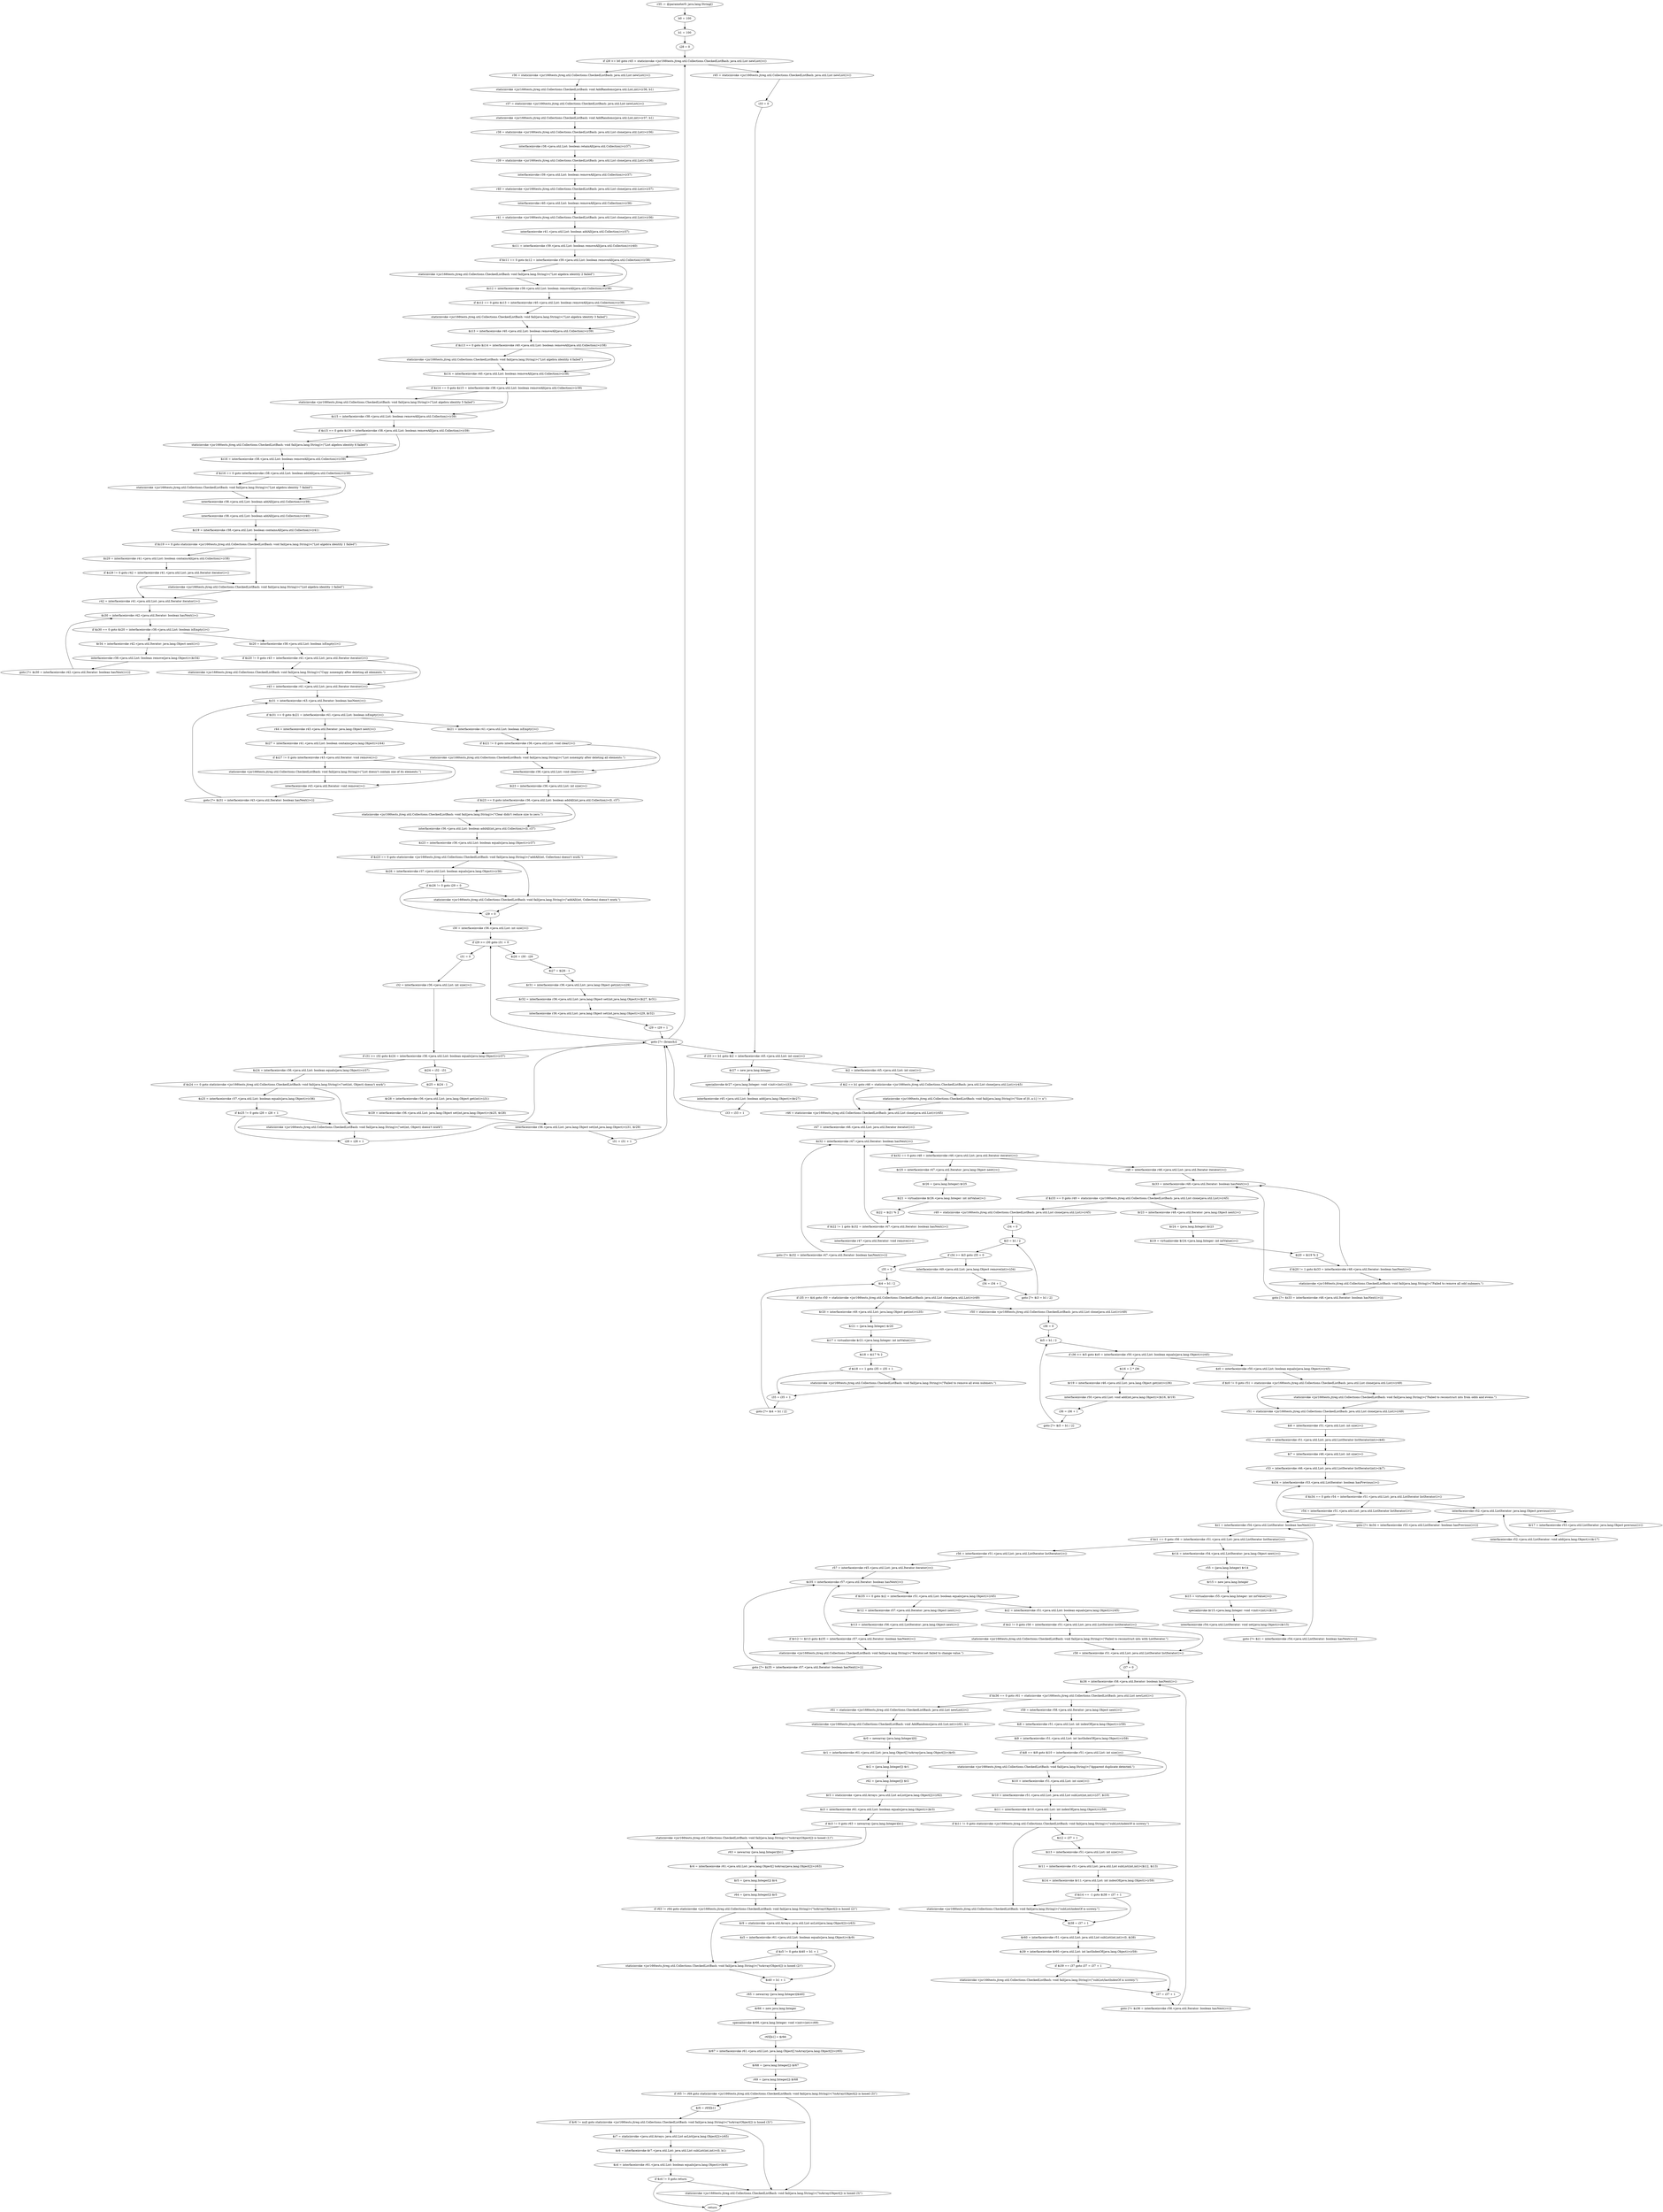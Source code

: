 digraph "unitGraph" {
    "r35 := @parameter0: java.lang.String[]"
    "b0 = 100"
    "b1 = 100"
    "i28 = 0"
    "if i28 >= b0 goto r45 = staticinvoke <jsr166tests.jtreg.util.Collections.CheckedListBash: java.util.List newList()>()"
    "r36 = staticinvoke <jsr166tests.jtreg.util.Collections.CheckedListBash: java.util.List newList()>()"
    "staticinvoke <jsr166tests.jtreg.util.Collections.CheckedListBash: void AddRandoms(java.util.List,int)>(r36, b1)"
    "r37 = staticinvoke <jsr166tests.jtreg.util.Collections.CheckedListBash: java.util.List newList()>()"
    "staticinvoke <jsr166tests.jtreg.util.Collections.CheckedListBash: void AddRandoms(java.util.List,int)>(r37, b1)"
    "r38 = staticinvoke <jsr166tests.jtreg.util.Collections.CheckedListBash: java.util.List clone(java.util.List)>(r36)"
    "interfaceinvoke r38.<java.util.List: boolean retainAll(java.util.Collection)>(r37)"
    "r39 = staticinvoke <jsr166tests.jtreg.util.Collections.CheckedListBash: java.util.List clone(java.util.List)>(r36)"
    "interfaceinvoke r39.<java.util.List: boolean removeAll(java.util.Collection)>(r37)"
    "r40 = staticinvoke <jsr166tests.jtreg.util.Collections.CheckedListBash: java.util.List clone(java.util.List)>(r37)"
    "interfaceinvoke r40.<java.util.List: boolean removeAll(java.util.Collection)>(r36)"
    "r41 = staticinvoke <jsr166tests.jtreg.util.Collections.CheckedListBash: java.util.List clone(java.util.List)>(r36)"
    "interfaceinvoke r41.<java.util.List: boolean addAll(java.util.Collection)>(r37)"
    "$z11 = interfaceinvoke r39.<java.util.List: boolean removeAll(java.util.Collection)>(r40)"
    "if $z11 == 0 goto $z12 = interfaceinvoke r39.<java.util.List: boolean removeAll(java.util.Collection)>(r38)"
    "staticinvoke <jsr166tests.jtreg.util.Collections.CheckedListBash: void fail(java.lang.String)>(\"List algebra identity 2 failed\")"
    "$z12 = interfaceinvoke r39.<java.util.List: boolean removeAll(java.util.Collection)>(r38)"
    "if $z12 == 0 goto $z13 = interfaceinvoke r40.<java.util.List: boolean removeAll(java.util.Collection)>(r39)"
    "staticinvoke <jsr166tests.jtreg.util.Collections.CheckedListBash: void fail(java.lang.String)>(\"List algebra identity 3 failed\")"
    "$z13 = interfaceinvoke r40.<java.util.List: boolean removeAll(java.util.Collection)>(r39)"
    "if $z13 == 0 goto $z14 = interfaceinvoke r40.<java.util.List: boolean removeAll(java.util.Collection)>(r38)"
    "staticinvoke <jsr166tests.jtreg.util.Collections.CheckedListBash: void fail(java.lang.String)>(\"List algebra identity 4 failed\")"
    "$z14 = interfaceinvoke r40.<java.util.List: boolean removeAll(java.util.Collection)>(r38)"
    "if $z14 == 0 goto $z15 = interfaceinvoke r38.<java.util.List: boolean removeAll(java.util.Collection)>(r39)"
    "staticinvoke <jsr166tests.jtreg.util.Collections.CheckedListBash: void fail(java.lang.String)>(\"List algebra identity 5 failed\")"
    "$z15 = interfaceinvoke r38.<java.util.List: boolean removeAll(java.util.Collection)>(r39)"
    "if $z15 == 0 goto $z16 = interfaceinvoke r38.<java.util.List: boolean removeAll(java.util.Collection)>(r39)"
    "staticinvoke <jsr166tests.jtreg.util.Collections.CheckedListBash: void fail(java.lang.String)>(\"List algebra identity 6 failed\")"
    "$z16 = interfaceinvoke r38.<java.util.List: boolean removeAll(java.util.Collection)>(r39)"
    "if $z16 == 0 goto interfaceinvoke r38.<java.util.List: boolean addAll(java.util.Collection)>(r39)"
    "staticinvoke <jsr166tests.jtreg.util.Collections.CheckedListBash: void fail(java.lang.String)>(\"List algebra identity 7 failed\")"
    "interfaceinvoke r38.<java.util.List: boolean addAll(java.util.Collection)>(r39)"
    "interfaceinvoke r38.<java.util.List: boolean addAll(java.util.Collection)>(r40)"
    "$z19 = interfaceinvoke r38.<java.util.List: boolean containsAll(java.util.Collection)>(r41)"
    "if $z19 == 0 goto staticinvoke <jsr166tests.jtreg.util.Collections.CheckedListBash: void fail(java.lang.String)>(\"List algebra identity 1 failed\")"
    "$z29 = interfaceinvoke r41.<java.util.List: boolean containsAll(java.util.Collection)>(r38)"
    "if $z29 != 0 goto r42 = interfaceinvoke r41.<java.util.List: java.util.Iterator iterator()>()"
    "staticinvoke <jsr166tests.jtreg.util.Collections.CheckedListBash: void fail(java.lang.String)>(\"List algebra identity 1 failed\")"
    "r42 = interfaceinvoke r41.<java.util.List: java.util.Iterator iterator()>()"
    "$z30 = interfaceinvoke r42.<java.util.Iterator: boolean hasNext()>()"
    "if $z30 == 0 goto $z20 = interfaceinvoke r38.<java.util.List: boolean isEmpty()>()"
    "$r34 = interfaceinvoke r42.<java.util.Iterator: java.lang.Object next()>()"
    "interfaceinvoke r38.<java.util.List: boolean remove(java.lang.Object)>($r34)"
    "goto [?= $z30 = interfaceinvoke r42.<java.util.Iterator: boolean hasNext()>()]"
    "$z20 = interfaceinvoke r38.<java.util.List: boolean isEmpty()>()"
    "if $z20 != 0 goto r43 = interfaceinvoke r41.<java.util.List: java.util.Iterator iterator()>()"
    "staticinvoke <jsr166tests.jtreg.util.Collections.CheckedListBash: void fail(java.lang.String)>(\"Copy nonempty after deleting all elements.\")"
    "r43 = interfaceinvoke r41.<java.util.List: java.util.Iterator iterator()>()"
    "$z31 = interfaceinvoke r43.<java.util.Iterator: boolean hasNext()>()"
    "if $z31 == 0 goto $z21 = interfaceinvoke r41.<java.util.List: boolean isEmpty()>()"
    "r44 = interfaceinvoke r43.<java.util.Iterator: java.lang.Object next()>()"
    "$z27 = interfaceinvoke r41.<java.util.List: boolean contains(java.lang.Object)>(r44)"
    "if $z27 != 0 goto interfaceinvoke r43.<java.util.Iterator: void remove()>()"
    "staticinvoke <jsr166tests.jtreg.util.Collections.CheckedListBash: void fail(java.lang.String)>(\"List doesn\'t contain one of its elements.\")"
    "interfaceinvoke r43.<java.util.Iterator: void remove()>()"
    "goto [?= $z31 = interfaceinvoke r43.<java.util.Iterator: boolean hasNext()>()]"
    "$z21 = interfaceinvoke r41.<java.util.List: boolean isEmpty()>()"
    "if $z21 != 0 goto interfaceinvoke r36.<java.util.List: void clear()>()"
    "staticinvoke <jsr166tests.jtreg.util.Collections.CheckedListBash: void fail(java.lang.String)>(\"List nonempty after deleting all elements.\")"
    "interfaceinvoke r36.<java.util.List: void clear()>()"
    "$i23 = interfaceinvoke r36.<java.util.List: int size()>()"
    "if $i23 == 0 goto interfaceinvoke r36.<java.util.List: boolean addAll(int,java.util.Collection)>(0, r37)"
    "staticinvoke <jsr166tests.jtreg.util.Collections.CheckedListBash: void fail(java.lang.String)>(\"Clear didn\'t reduce size to zero.\")"
    "interfaceinvoke r36.<java.util.List: boolean addAll(int,java.util.Collection)>(0, r37)"
    "$z23 = interfaceinvoke r36.<java.util.List: boolean equals(java.lang.Object)>(r37)"
    "if $z23 == 0 goto staticinvoke <jsr166tests.jtreg.util.Collections.CheckedListBash: void fail(java.lang.String)>(\"addAll(int, Collection) doesn\'t work.\")"
    "$z26 = interfaceinvoke r37.<java.util.List: boolean equals(java.lang.Object)>(r36)"
    "if $z26 != 0 goto i29 = 0"
    "staticinvoke <jsr166tests.jtreg.util.Collections.CheckedListBash: void fail(java.lang.String)>(\"addAll(int, Collection) doesn\'t work.\")"
    "i29 = 0"
    "i30 = interfaceinvoke r36.<java.util.List: int size()>()"
    "if i29 >= i30 goto i31 = 0"
    "$i26 = i30 - i29"
    "$i27 = $i26 - 1"
    "$r31 = interfaceinvoke r36.<java.util.List: java.lang.Object get(int)>(i29)"
    "$r32 = interfaceinvoke r36.<java.util.List: java.lang.Object set(int,java.lang.Object)>($i27, $r31)"
    "interfaceinvoke r36.<java.util.List: java.lang.Object set(int,java.lang.Object)>(i29, $r32)"
    "i29 = i29 + 1"
    "goto [?= (branch)]"
    "i31 = 0"
    "i32 = interfaceinvoke r36.<java.util.List: int size()>()"
    "if i31 >= i32 goto $z24 = interfaceinvoke r36.<java.util.List: boolean equals(java.lang.Object)>(r37)"
    "$i24 = i32 - i31"
    "$i25 = $i24 - 1"
    "$r28 = interfaceinvoke r36.<java.util.List: java.lang.Object get(int)>(i31)"
    "$r29 = interfaceinvoke r36.<java.util.List: java.lang.Object set(int,java.lang.Object)>($i25, $r28)"
    "interfaceinvoke r36.<java.util.List: java.lang.Object set(int,java.lang.Object)>(i31, $r29)"
    "i31 = i31 + 1"
    "$z24 = interfaceinvoke r36.<java.util.List: boolean equals(java.lang.Object)>(r37)"
    "if $z24 == 0 goto staticinvoke <jsr166tests.jtreg.util.Collections.CheckedListBash: void fail(java.lang.String)>(\"set(int, Object) doesn\'t work\")"
    "$z25 = interfaceinvoke r37.<java.util.List: boolean equals(java.lang.Object)>(r36)"
    "if $z25 != 0 goto i28 = i28 + 1"
    "staticinvoke <jsr166tests.jtreg.util.Collections.CheckedListBash: void fail(java.lang.String)>(\"set(int, Object) doesn\'t work\")"
    "i28 = i28 + 1"
    "r45 = staticinvoke <jsr166tests.jtreg.util.Collections.CheckedListBash: java.util.List newList()>()"
    "i33 = 0"
    "if i33 >= b1 goto $i2 = interfaceinvoke r45.<java.util.List: int size()>()"
    "$r27 = new java.lang.Integer"
    "specialinvoke $r27.<java.lang.Integer: void <init>(int)>(i33)"
    "interfaceinvoke r45.<java.util.List: boolean add(java.lang.Object)>($r27)"
    "i33 = i33 + 1"
    "$i2 = interfaceinvoke r45.<java.util.List: int size()>()"
    "if $i2 == b1 goto r46 = staticinvoke <jsr166tests.jtreg.util.Collections.CheckedListBash: java.util.List clone(java.util.List)>(r45)"
    "staticinvoke <jsr166tests.jtreg.util.Collections.CheckedListBash: void fail(java.lang.String)>(\"Size of [0..n-1] != n\")"
    "r46 = staticinvoke <jsr166tests.jtreg.util.Collections.CheckedListBash: java.util.List clone(java.util.List)>(r45)"
    "r47 = interfaceinvoke r46.<java.util.List: java.util.Iterator iterator()>()"
    "$z32 = interfaceinvoke r47.<java.util.Iterator: boolean hasNext()>()"
    "if $z32 == 0 goto r48 = interfaceinvoke r46.<java.util.List: java.util.Iterator iterator()>()"
    "$r25 = interfaceinvoke r47.<java.util.Iterator: java.lang.Object next()>()"
    "$r26 = (java.lang.Integer) $r25"
    "$i21 = virtualinvoke $r26.<java.lang.Integer: int intValue()>()"
    "$i22 = $i21 % 2"
    "if $i22 != 1 goto $z32 = interfaceinvoke r47.<java.util.Iterator: boolean hasNext()>()"
    "interfaceinvoke r47.<java.util.Iterator: void remove()>()"
    "goto [?= $z32 = interfaceinvoke r47.<java.util.Iterator: boolean hasNext()>()]"
    "r48 = interfaceinvoke r46.<java.util.List: java.util.Iterator iterator()>()"
    "$z33 = interfaceinvoke r48.<java.util.Iterator: boolean hasNext()>()"
    "if $z33 == 0 goto r49 = staticinvoke <jsr166tests.jtreg.util.Collections.CheckedListBash: java.util.List clone(java.util.List)>(r45)"
    "$r23 = interfaceinvoke r48.<java.util.Iterator: java.lang.Object next()>()"
    "$r24 = (java.lang.Integer) $r23"
    "$i19 = virtualinvoke $r24.<java.lang.Integer: int intValue()>()"
    "$i20 = $i19 % 2"
    "if $i20 != 1 goto $z33 = interfaceinvoke r48.<java.util.Iterator: boolean hasNext()>()"
    "staticinvoke <jsr166tests.jtreg.util.Collections.CheckedListBash: void fail(java.lang.String)>(\"Failed to remove all odd nubmers.\")"
    "goto [?= $z33 = interfaceinvoke r48.<java.util.Iterator: boolean hasNext()>()]"
    "r49 = staticinvoke <jsr166tests.jtreg.util.Collections.CheckedListBash: java.util.List clone(java.util.List)>(r45)"
    "i34 = 0"
    "$i3 = b1 / 2"
    "if i34 >= $i3 goto i35 = 0"
    "interfaceinvoke r49.<java.util.List: java.lang.Object remove(int)>(i34)"
    "i34 = i34 + 1"
    "goto [?= $i3 = b1 / 2]"
    "i35 = 0"
    "$i4 = b1 / 2"
    "if i35 >= $i4 goto r50 = staticinvoke <jsr166tests.jtreg.util.Collections.CheckedListBash: java.util.List clone(java.util.List)>(r49)"
    "$r20 = interfaceinvoke r49.<java.util.List: java.lang.Object get(int)>(i35)"
    "$r21 = (java.lang.Integer) $r20"
    "$i17 = virtualinvoke $r21.<java.lang.Integer: int intValue()>()"
    "$i18 = $i17 % 2"
    "if $i18 == 1 goto i35 = i35 + 1"
    "staticinvoke <jsr166tests.jtreg.util.Collections.CheckedListBash: void fail(java.lang.String)>(\"Failed to remove all even nubmers.\")"
    "i35 = i35 + 1"
    "goto [?= $i4 = b1 / 2]"
    "r50 = staticinvoke <jsr166tests.jtreg.util.Collections.CheckedListBash: java.util.List clone(java.util.List)>(r49)"
    "i36 = 0"
    "$i5 = b1 / 2"
    "if i36 >= $i5 goto $z0 = interfaceinvoke r50.<java.util.List: boolean equals(java.lang.Object)>(r45)"
    "$i16 = 2 * i36"
    "$r19 = interfaceinvoke r46.<java.util.List: java.lang.Object get(int)>(i36)"
    "interfaceinvoke r50.<java.util.List: void add(int,java.lang.Object)>($i16, $r19)"
    "i36 = i36 + 1"
    "goto [?= $i5 = b1 / 2]"
    "$z0 = interfaceinvoke r50.<java.util.List: boolean equals(java.lang.Object)>(r45)"
    "if $z0 != 0 goto r51 = staticinvoke <jsr166tests.jtreg.util.Collections.CheckedListBash: java.util.List clone(java.util.List)>(r49)"
    "staticinvoke <jsr166tests.jtreg.util.Collections.CheckedListBash: void fail(java.lang.String)>(\"Failed to reconstruct ints from odds and evens.\")"
    "r51 = staticinvoke <jsr166tests.jtreg.util.Collections.CheckedListBash: java.util.List clone(java.util.List)>(r49)"
    "$i6 = interfaceinvoke r51.<java.util.List: int size()>()"
    "r52 = interfaceinvoke r51.<java.util.List: java.util.ListIterator listIterator(int)>($i6)"
    "$i7 = interfaceinvoke r46.<java.util.List: int size()>()"
    "r53 = interfaceinvoke r46.<java.util.List: java.util.ListIterator listIterator(int)>($i7)"
    "$z34 = interfaceinvoke r53.<java.util.ListIterator: boolean hasPrevious()>()"
    "if $z34 == 0 goto r54 = interfaceinvoke r51.<java.util.List: java.util.ListIterator listIterator()>()"
    "interfaceinvoke r52.<java.util.ListIterator: java.lang.Object previous()>()"
    "$r17 = interfaceinvoke r53.<java.util.ListIterator: java.lang.Object previous()>()"
    "interfaceinvoke r52.<java.util.ListIterator: void add(java.lang.Object)>($r17)"
    "goto [?= $z34 = interfaceinvoke r53.<java.util.ListIterator: boolean hasPrevious()>()]"
    "r54 = interfaceinvoke r51.<java.util.List: java.util.ListIterator listIterator()>()"
    "$z1 = interfaceinvoke r54.<java.util.ListIterator: boolean hasNext()>()"
    "if $z1 == 0 goto r56 = interfaceinvoke r51.<java.util.List: java.util.ListIterator listIterator()>()"
    "$r14 = interfaceinvoke r54.<java.util.ListIterator: java.lang.Object next()>()"
    "r55 = (java.lang.Integer) $r14"
    "$r15 = new java.lang.Integer"
    "$i15 = virtualinvoke r55.<java.lang.Integer: int intValue()>()"
    "specialinvoke $r15.<java.lang.Integer: void <init>(int)>($i15)"
    "interfaceinvoke r54.<java.util.ListIterator: void set(java.lang.Object)>($r15)"
    "goto [?= $z1 = interfaceinvoke r54.<java.util.ListIterator: boolean hasNext()>()]"
    "r56 = interfaceinvoke r51.<java.util.List: java.util.ListIterator listIterator()>()"
    "r57 = interfaceinvoke r45.<java.util.List: java.util.Iterator iterator()>()"
    "$z35 = interfaceinvoke r57.<java.util.Iterator: boolean hasNext()>()"
    "if $z35 == 0 goto $z2 = interfaceinvoke r51.<java.util.List: boolean equals(java.lang.Object)>(r45)"
    "$r12 = interfaceinvoke r57.<java.util.Iterator: java.lang.Object next()>()"
    "$r13 = interfaceinvoke r56.<java.util.ListIterator: java.lang.Object next()>()"
    "if $r12 != $r13 goto $z35 = interfaceinvoke r57.<java.util.Iterator: boolean hasNext()>()"
    "staticinvoke <jsr166tests.jtreg.util.Collections.CheckedListBash: void fail(java.lang.String)>(\"Iterator.set failed to change value.\")"
    "goto [?= $z35 = interfaceinvoke r57.<java.util.Iterator: boolean hasNext()>()]"
    "$z2 = interfaceinvoke r51.<java.util.List: boolean equals(java.lang.Object)>(r45)"
    "if $z2 != 0 goto r58 = interfaceinvoke r51.<java.util.List: java.util.ListIterator listIterator()>()"
    "staticinvoke <jsr166tests.jtreg.util.Collections.CheckedListBash: void fail(java.lang.String)>(\"Failed to reconstruct ints with ListIterator.\")"
    "r58 = interfaceinvoke r51.<java.util.List: java.util.ListIterator listIterator()>()"
    "i37 = 0"
    "$z36 = interfaceinvoke r58.<java.util.Iterator: boolean hasNext()>()"
    "if $z36 == 0 goto r61 = staticinvoke <jsr166tests.jtreg.util.Collections.CheckedListBash: java.util.List newList()>()"
    "r59 = interfaceinvoke r58.<java.util.Iterator: java.lang.Object next()>()"
    "$i8 = interfaceinvoke r51.<java.util.List: int indexOf(java.lang.Object)>(r59)"
    "$i9 = interfaceinvoke r51.<java.util.List: int lastIndexOf(java.lang.Object)>(r59)"
    "if $i8 == $i9 goto $i10 = interfaceinvoke r51.<java.util.List: int size()>()"
    "staticinvoke <jsr166tests.jtreg.util.Collections.CheckedListBash: void fail(java.lang.String)>(\"Apparent duplicate detected.\")"
    "$i10 = interfaceinvoke r51.<java.util.List: int size()>()"
    "$r10 = interfaceinvoke r51.<java.util.List: java.util.List subList(int,int)>(i37, $i10)"
    "$i11 = interfaceinvoke $r10.<java.util.List: int indexOf(java.lang.Object)>(r59)"
    "if $i11 != 0 goto staticinvoke <jsr166tests.jtreg.util.Collections.CheckedListBash: void fail(java.lang.String)>(\"subList/indexOf is screwy.\")"
    "$i12 = i37 + 1"
    "$i13 = interfaceinvoke r51.<java.util.List: int size()>()"
    "$r11 = interfaceinvoke r51.<java.util.List: java.util.List subList(int,int)>($i12, $i13)"
    "$i14 = interfaceinvoke $r11.<java.util.List: int indexOf(java.lang.Object)>(r59)"
    "if $i14 == -1 goto $i38 = i37 + 1"
    "staticinvoke <jsr166tests.jtreg.util.Collections.CheckedListBash: void fail(java.lang.String)>(\"subList/indexOf is screwy.\")"
    "$i38 = i37 + 1"
    "$r60 = interfaceinvoke r51.<java.util.List: java.util.List subList(int,int)>(0, $i38)"
    "$i39 = interfaceinvoke $r60.<java.util.List: int lastIndexOf(java.lang.Object)>(r59)"
    "if $i39 == i37 goto i37 = i37 + 1"
    "staticinvoke <jsr166tests.jtreg.util.Collections.CheckedListBash: void fail(java.lang.String)>(\"subList/lastIndexOf is screwy.\")"
    "i37 = i37 + 1"
    "goto [?= $z36 = interfaceinvoke r58.<java.util.Iterator: boolean hasNext()>()]"
    "r61 = staticinvoke <jsr166tests.jtreg.util.Collections.CheckedListBash: java.util.List newList()>()"
    "staticinvoke <jsr166tests.jtreg.util.Collections.CheckedListBash: void AddRandoms(java.util.List,int)>(r61, b1)"
    "$r0 = newarray (java.lang.Integer)[0]"
    "$r1 = interfaceinvoke r61.<java.util.List: java.lang.Object[] toArray(java.lang.Object[])>($r0)"
    "$r2 = (java.lang.Integer[]) $r1"
    "r62 = (java.lang.Integer[]) $r2"
    "$r3 = staticinvoke <java.util.Arrays: java.util.List asList(java.lang.Object[])>(r62)"
    "$z3 = interfaceinvoke r61.<java.util.List: boolean equals(java.lang.Object)>($r3)"
    "if $z3 != 0 goto r63 = newarray (java.lang.Integer)[b1]"
    "staticinvoke <jsr166tests.jtreg.util.Collections.CheckedListBash: void fail(java.lang.String)>(\"toArray(Object[]) is hosed (1)\")"
    "r63 = newarray (java.lang.Integer)[b1]"
    "$r4 = interfaceinvoke r61.<java.util.List: java.lang.Object[] toArray(java.lang.Object[])>(r63)"
    "$r5 = (java.lang.Integer[]) $r4"
    "r64 = (java.lang.Integer[]) $r5"
    "if r63 != r64 goto staticinvoke <jsr166tests.jtreg.util.Collections.CheckedListBash: void fail(java.lang.String)>(\"toArray(Object[]) is hosed (2)\")"
    "$r9 = staticinvoke <java.util.Arrays: java.util.List asList(java.lang.Object[])>(r63)"
    "$z5 = interfaceinvoke r61.<java.util.List: boolean equals(java.lang.Object)>($r9)"
    "if $z5 != 0 goto $i40 = b1 + 1"
    "staticinvoke <jsr166tests.jtreg.util.Collections.CheckedListBash: void fail(java.lang.String)>(\"toArray(Object[]) is hosed (2)\")"
    "$i40 = b1 + 1"
    "r65 = newarray (java.lang.Integer)[$i40]"
    "$r66 = new java.lang.Integer"
    "specialinvoke $r66.<java.lang.Integer: void <init>(int)>(69)"
    "r65[b1] = $r66"
    "$r67 = interfaceinvoke r61.<java.util.List: java.lang.Object[] toArray(java.lang.Object[])>(r65)"
    "$r68 = (java.lang.Integer[]) $r67"
    "r69 = (java.lang.Integer[]) $r68"
    "if r65 != r69 goto staticinvoke <jsr166tests.jtreg.util.Collections.CheckedListBash: void fail(java.lang.String)>(\"toArray(Object[]) is hosed (3)\")"
    "$r6 = r65[b1]"
    "if $r6 != null goto staticinvoke <jsr166tests.jtreg.util.Collections.CheckedListBash: void fail(java.lang.String)>(\"toArray(Object[]) is hosed (3)\")"
    "$r7 = staticinvoke <java.util.Arrays: java.util.List asList(java.lang.Object[])>(r65)"
    "$r8 = interfaceinvoke $r7.<java.util.List: java.util.List subList(int,int)>(0, b1)"
    "$z4 = interfaceinvoke r61.<java.util.List: boolean equals(java.lang.Object)>($r8)"
    "if $z4 != 0 goto return"
    "staticinvoke <jsr166tests.jtreg.util.Collections.CheckedListBash: void fail(java.lang.String)>(\"toArray(Object[]) is hosed (3)\")"
    "return"
    "r35 := @parameter0: java.lang.String[]"->"b0 = 100";
    "b0 = 100"->"b1 = 100";
    "b1 = 100"->"i28 = 0";
    "i28 = 0"->"if i28 >= b0 goto r45 = staticinvoke <jsr166tests.jtreg.util.Collections.CheckedListBash: java.util.List newList()>()";
    "if i28 >= b0 goto r45 = staticinvoke <jsr166tests.jtreg.util.Collections.CheckedListBash: java.util.List newList()>()"->"r36 = staticinvoke <jsr166tests.jtreg.util.Collections.CheckedListBash: java.util.List newList()>()";
    "if i28 >= b0 goto r45 = staticinvoke <jsr166tests.jtreg.util.Collections.CheckedListBash: java.util.List newList()>()"->"r45 = staticinvoke <jsr166tests.jtreg.util.Collections.CheckedListBash: java.util.List newList()>()";
    "r36 = staticinvoke <jsr166tests.jtreg.util.Collections.CheckedListBash: java.util.List newList()>()"->"staticinvoke <jsr166tests.jtreg.util.Collections.CheckedListBash: void AddRandoms(java.util.List,int)>(r36, b1)";
    "staticinvoke <jsr166tests.jtreg.util.Collections.CheckedListBash: void AddRandoms(java.util.List,int)>(r36, b1)"->"r37 = staticinvoke <jsr166tests.jtreg.util.Collections.CheckedListBash: java.util.List newList()>()";
    "r37 = staticinvoke <jsr166tests.jtreg.util.Collections.CheckedListBash: java.util.List newList()>()"->"staticinvoke <jsr166tests.jtreg.util.Collections.CheckedListBash: void AddRandoms(java.util.List,int)>(r37, b1)";
    "staticinvoke <jsr166tests.jtreg.util.Collections.CheckedListBash: void AddRandoms(java.util.List,int)>(r37, b1)"->"r38 = staticinvoke <jsr166tests.jtreg.util.Collections.CheckedListBash: java.util.List clone(java.util.List)>(r36)";
    "r38 = staticinvoke <jsr166tests.jtreg.util.Collections.CheckedListBash: java.util.List clone(java.util.List)>(r36)"->"interfaceinvoke r38.<java.util.List: boolean retainAll(java.util.Collection)>(r37)";
    "interfaceinvoke r38.<java.util.List: boolean retainAll(java.util.Collection)>(r37)"->"r39 = staticinvoke <jsr166tests.jtreg.util.Collections.CheckedListBash: java.util.List clone(java.util.List)>(r36)";
    "r39 = staticinvoke <jsr166tests.jtreg.util.Collections.CheckedListBash: java.util.List clone(java.util.List)>(r36)"->"interfaceinvoke r39.<java.util.List: boolean removeAll(java.util.Collection)>(r37)";
    "interfaceinvoke r39.<java.util.List: boolean removeAll(java.util.Collection)>(r37)"->"r40 = staticinvoke <jsr166tests.jtreg.util.Collections.CheckedListBash: java.util.List clone(java.util.List)>(r37)";
    "r40 = staticinvoke <jsr166tests.jtreg.util.Collections.CheckedListBash: java.util.List clone(java.util.List)>(r37)"->"interfaceinvoke r40.<java.util.List: boolean removeAll(java.util.Collection)>(r36)";
    "interfaceinvoke r40.<java.util.List: boolean removeAll(java.util.Collection)>(r36)"->"r41 = staticinvoke <jsr166tests.jtreg.util.Collections.CheckedListBash: java.util.List clone(java.util.List)>(r36)";
    "r41 = staticinvoke <jsr166tests.jtreg.util.Collections.CheckedListBash: java.util.List clone(java.util.List)>(r36)"->"interfaceinvoke r41.<java.util.List: boolean addAll(java.util.Collection)>(r37)";
    "interfaceinvoke r41.<java.util.List: boolean addAll(java.util.Collection)>(r37)"->"$z11 = interfaceinvoke r39.<java.util.List: boolean removeAll(java.util.Collection)>(r40)";
    "$z11 = interfaceinvoke r39.<java.util.List: boolean removeAll(java.util.Collection)>(r40)"->"if $z11 == 0 goto $z12 = interfaceinvoke r39.<java.util.List: boolean removeAll(java.util.Collection)>(r38)";
    "if $z11 == 0 goto $z12 = interfaceinvoke r39.<java.util.List: boolean removeAll(java.util.Collection)>(r38)"->"staticinvoke <jsr166tests.jtreg.util.Collections.CheckedListBash: void fail(java.lang.String)>(\"List algebra identity 2 failed\")";
    "if $z11 == 0 goto $z12 = interfaceinvoke r39.<java.util.List: boolean removeAll(java.util.Collection)>(r38)"->"$z12 = interfaceinvoke r39.<java.util.List: boolean removeAll(java.util.Collection)>(r38)";
    "staticinvoke <jsr166tests.jtreg.util.Collections.CheckedListBash: void fail(java.lang.String)>(\"List algebra identity 2 failed\")"->"$z12 = interfaceinvoke r39.<java.util.List: boolean removeAll(java.util.Collection)>(r38)";
    "$z12 = interfaceinvoke r39.<java.util.List: boolean removeAll(java.util.Collection)>(r38)"->"if $z12 == 0 goto $z13 = interfaceinvoke r40.<java.util.List: boolean removeAll(java.util.Collection)>(r39)";
    "if $z12 == 0 goto $z13 = interfaceinvoke r40.<java.util.List: boolean removeAll(java.util.Collection)>(r39)"->"staticinvoke <jsr166tests.jtreg.util.Collections.CheckedListBash: void fail(java.lang.String)>(\"List algebra identity 3 failed\")";
    "if $z12 == 0 goto $z13 = interfaceinvoke r40.<java.util.List: boolean removeAll(java.util.Collection)>(r39)"->"$z13 = interfaceinvoke r40.<java.util.List: boolean removeAll(java.util.Collection)>(r39)";
    "staticinvoke <jsr166tests.jtreg.util.Collections.CheckedListBash: void fail(java.lang.String)>(\"List algebra identity 3 failed\")"->"$z13 = interfaceinvoke r40.<java.util.List: boolean removeAll(java.util.Collection)>(r39)";
    "$z13 = interfaceinvoke r40.<java.util.List: boolean removeAll(java.util.Collection)>(r39)"->"if $z13 == 0 goto $z14 = interfaceinvoke r40.<java.util.List: boolean removeAll(java.util.Collection)>(r38)";
    "if $z13 == 0 goto $z14 = interfaceinvoke r40.<java.util.List: boolean removeAll(java.util.Collection)>(r38)"->"staticinvoke <jsr166tests.jtreg.util.Collections.CheckedListBash: void fail(java.lang.String)>(\"List algebra identity 4 failed\")";
    "if $z13 == 0 goto $z14 = interfaceinvoke r40.<java.util.List: boolean removeAll(java.util.Collection)>(r38)"->"$z14 = interfaceinvoke r40.<java.util.List: boolean removeAll(java.util.Collection)>(r38)";
    "staticinvoke <jsr166tests.jtreg.util.Collections.CheckedListBash: void fail(java.lang.String)>(\"List algebra identity 4 failed\")"->"$z14 = interfaceinvoke r40.<java.util.List: boolean removeAll(java.util.Collection)>(r38)";
    "$z14 = interfaceinvoke r40.<java.util.List: boolean removeAll(java.util.Collection)>(r38)"->"if $z14 == 0 goto $z15 = interfaceinvoke r38.<java.util.List: boolean removeAll(java.util.Collection)>(r39)";
    "if $z14 == 0 goto $z15 = interfaceinvoke r38.<java.util.List: boolean removeAll(java.util.Collection)>(r39)"->"staticinvoke <jsr166tests.jtreg.util.Collections.CheckedListBash: void fail(java.lang.String)>(\"List algebra identity 5 failed\")";
    "if $z14 == 0 goto $z15 = interfaceinvoke r38.<java.util.List: boolean removeAll(java.util.Collection)>(r39)"->"$z15 = interfaceinvoke r38.<java.util.List: boolean removeAll(java.util.Collection)>(r39)";
    "staticinvoke <jsr166tests.jtreg.util.Collections.CheckedListBash: void fail(java.lang.String)>(\"List algebra identity 5 failed\")"->"$z15 = interfaceinvoke r38.<java.util.List: boolean removeAll(java.util.Collection)>(r39)";
    "$z15 = interfaceinvoke r38.<java.util.List: boolean removeAll(java.util.Collection)>(r39)"->"if $z15 == 0 goto $z16 = interfaceinvoke r38.<java.util.List: boolean removeAll(java.util.Collection)>(r39)";
    "if $z15 == 0 goto $z16 = interfaceinvoke r38.<java.util.List: boolean removeAll(java.util.Collection)>(r39)"->"staticinvoke <jsr166tests.jtreg.util.Collections.CheckedListBash: void fail(java.lang.String)>(\"List algebra identity 6 failed\")";
    "if $z15 == 0 goto $z16 = interfaceinvoke r38.<java.util.List: boolean removeAll(java.util.Collection)>(r39)"->"$z16 = interfaceinvoke r38.<java.util.List: boolean removeAll(java.util.Collection)>(r39)";
    "staticinvoke <jsr166tests.jtreg.util.Collections.CheckedListBash: void fail(java.lang.String)>(\"List algebra identity 6 failed\")"->"$z16 = interfaceinvoke r38.<java.util.List: boolean removeAll(java.util.Collection)>(r39)";
    "$z16 = interfaceinvoke r38.<java.util.List: boolean removeAll(java.util.Collection)>(r39)"->"if $z16 == 0 goto interfaceinvoke r38.<java.util.List: boolean addAll(java.util.Collection)>(r39)";
    "if $z16 == 0 goto interfaceinvoke r38.<java.util.List: boolean addAll(java.util.Collection)>(r39)"->"staticinvoke <jsr166tests.jtreg.util.Collections.CheckedListBash: void fail(java.lang.String)>(\"List algebra identity 7 failed\")";
    "if $z16 == 0 goto interfaceinvoke r38.<java.util.List: boolean addAll(java.util.Collection)>(r39)"->"interfaceinvoke r38.<java.util.List: boolean addAll(java.util.Collection)>(r39)";
    "staticinvoke <jsr166tests.jtreg.util.Collections.CheckedListBash: void fail(java.lang.String)>(\"List algebra identity 7 failed\")"->"interfaceinvoke r38.<java.util.List: boolean addAll(java.util.Collection)>(r39)";
    "interfaceinvoke r38.<java.util.List: boolean addAll(java.util.Collection)>(r39)"->"interfaceinvoke r38.<java.util.List: boolean addAll(java.util.Collection)>(r40)";
    "interfaceinvoke r38.<java.util.List: boolean addAll(java.util.Collection)>(r40)"->"$z19 = interfaceinvoke r38.<java.util.List: boolean containsAll(java.util.Collection)>(r41)";
    "$z19 = interfaceinvoke r38.<java.util.List: boolean containsAll(java.util.Collection)>(r41)"->"if $z19 == 0 goto staticinvoke <jsr166tests.jtreg.util.Collections.CheckedListBash: void fail(java.lang.String)>(\"List algebra identity 1 failed\")";
    "if $z19 == 0 goto staticinvoke <jsr166tests.jtreg.util.Collections.CheckedListBash: void fail(java.lang.String)>(\"List algebra identity 1 failed\")"->"$z29 = interfaceinvoke r41.<java.util.List: boolean containsAll(java.util.Collection)>(r38)";
    "if $z19 == 0 goto staticinvoke <jsr166tests.jtreg.util.Collections.CheckedListBash: void fail(java.lang.String)>(\"List algebra identity 1 failed\")"->"staticinvoke <jsr166tests.jtreg.util.Collections.CheckedListBash: void fail(java.lang.String)>(\"List algebra identity 1 failed\")";
    "$z29 = interfaceinvoke r41.<java.util.List: boolean containsAll(java.util.Collection)>(r38)"->"if $z29 != 0 goto r42 = interfaceinvoke r41.<java.util.List: java.util.Iterator iterator()>()";
    "if $z29 != 0 goto r42 = interfaceinvoke r41.<java.util.List: java.util.Iterator iterator()>()"->"staticinvoke <jsr166tests.jtreg.util.Collections.CheckedListBash: void fail(java.lang.String)>(\"List algebra identity 1 failed\")";
    "if $z29 != 0 goto r42 = interfaceinvoke r41.<java.util.List: java.util.Iterator iterator()>()"->"r42 = interfaceinvoke r41.<java.util.List: java.util.Iterator iterator()>()";
    "staticinvoke <jsr166tests.jtreg.util.Collections.CheckedListBash: void fail(java.lang.String)>(\"List algebra identity 1 failed\")"->"r42 = interfaceinvoke r41.<java.util.List: java.util.Iterator iterator()>()";
    "r42 = interfaceinvoke r41.<java.util.List: java.util.Iterator iterator()>()"->"$z30 = interfaceinvoke r42.<java.util.Iterator: boolean hasNext()>()";
    "$z30 = interfaceinvoke r42.<java.util.Iterator: boolean hasNext()>()"->"if $z30 == 0 goto $z20 = interfaceinvoke r38.<java.util.List: boolean isEmpty()>()";
    "if $z30 == 0 goto $z20 = interfaceinvoke r38.<java.util.List: boolean isEmpty()>()"->"$r34 = interfaceinvoke r42.<java.util.Iterator: java.lang.Object next()>()";
    "if $z30 == 0 goto $z20 = interfaceinvoke r38.<java.util.List: boolean isEmpty()>()"->"$z20 = interfaceinvoke r38.<java.util.List: boolean isEmpty()>()";
    "$r34 = interfaceinvoke r42.<java.util.Iterator: java.lang.Object next()>()"->"interfaceinvoke r38.<java.util.List: boolean remove(java.lang.Object)>($r34)";
    "interfaceinvoke r38.<java.util.List: boolean remove(java.lang.Object)>($r34)"->"goto [?= $z30 = interfaceinvoke r42.<java.util.Iterator: boolean hasNext()>()]";
    "goto [?= $z30 = interfaceinvoke r42.<java.util.Iterator: boolean hasNext()>()]"->"$z30 = interfaceinvoke r42.<java.util.Iterator: boolean hasNext()>()";
    "$z20 = interfaceinvoke r38.<java.util.List: boolean isEmpty()>()"->"if $z20 != 0 goto r43 = interfaceinvoke r41.<java.util.List: java.util.Iterator iterator()>()";
    "if $z20 != 0 goto r43 = interfaceinvoke r41.<java.util.List: java.util.Iterator iterator()>()"->"staticinvoke <jsr166tests.jtreg.util.Collections.CheckedListBash: void fail(java.lang.String)>(\"Copy nonempty after deleting all elements.\")";
    "if $z20 != 0 goto r43 = interfaceinvoke r41.<java.util.List: java.util.Iterator iterator()>()"->"r43 = interfaceinvoke r41.<java.util.List: java.util.Iterator iterator()>()";
    "staticinvoke <jsr166tests.jtreg.util.Collections.CheckedListBash: void fail(java.lang.String)>(\"Copy nonempty after deleting all elements.\")"->"r43 = interfaceinvoke r41.<java.util.List: java.util.Iterator iterator()>()";
    "r43 = interfaceinvoke r41.<java.util.List: java.util.Iterator iterator()>()"->"$z31 = interfaceinvoke r43.<java.util.Iterator: boolean hasNext()>()";
    "$z31 = interfaceinvoke r43.<java.util.Iterator: boolean hasNext()>()"->"if $z31 == 0 goto $z21 = interfaceinvoke r41.<java.util.List: boolean isEmpty()>()";
    "if $z31 == 0 goto $z21 = interfaceinvoke r41.<java.util.List: boolean isEmpty()>()"->"r44 = interfaceinvoke r43.<java.util.Iterator: java.lang.Object next()>()";
    "if $z31 == 0 goto $z21 = interfaceinvoke r41.<java.util.List: boolean isEmpty()>()"->"$z21 = interfaceinvoke r41.<java.util.List: boolean isEmpty()>()";
    "r44 = interfaceinvoke r43.<java.util.Iterator: java.lang.Object next()>()"->"$z27 = interfaceinvoke r41.<java.util.List: boolean contains(java.lang.Object)>(r44)";
    "$z27 = interfaceinvoke r41.<java.util.List: boolean contains(java.lang.Object)>(r44)"->"if $z27 != 0 goto interfaceinvoke r43.<java.util.Iterator: void remove()>()";
    "if $z27 != 0 goto interfaceinvoke r43.<java.util.Iterator: void remove()>()"->"staticinvoke <jsr166tests.jtreg.util.Collections.CheckedListBash: void fail(java.lang.String)>(\"List doesn\'t contain one of its elements.\")";
    "if $z27 != 0 goto interfaceinvoke r43.<java.util.Iterator: void remove()>()"->"interfaceinvoke r43.<java.util.Iterator: void remove()>()";
    "staticinvoke <jsr166tests.jtreg.util.Collections.CheckedListBash: void fail(java.lang.String)>(\"List doesn\'t contain one of its elements.\")"->"interfaceinvoke r43.<java.util.Iterator: void remove()>()";
    "interfaceinvoke r43.<java.util.Iterator: void remove()>()"->"goto [?= $z31 = interfaceinvoke r43.<java.util.Iterator: boolean hasNext()>()]";
    "goto [?= $z31 = interfaceinvoke r43.<java.util.Iterator: boolean hasNext()>()]"->"$z31 = interfaceinvoke r43.<java.util.Iterator: boolean hasNext()>()";
    "$z21 = interfaceinvoke r41.<java.util.List: boolean isEmpty()>()"->"if $z21 != 0 goto interfaceinvoke r36.<java.util.List: void clear()>()";
    "if $z21 != 0 goto interfaceinvoke r36.<java.util.List: void clear()>()"->"staticinvoke <jsr166tests.jtreg.util.Collections.CheckedListBash: void fail(java.lang.String)>(\"List nonempty after deleting all elements.\")";
    "if $z21 != 0 goto interfaceinvoke r36.<java.util.List: void clear()>()"->"interfaceinvoke r36.<java.util.List: void clear()>()";
    "staticinvoke <jsr166tests.jtreg.util.Collections.CheckedListBash: void fail(java.lang.String)>(\"List nonempty after deleting all elements.\")"->"interfaceinvoke r36.<java.util.List: void clear()>()";
    "interfaceinvoke r36.<java.util.List: void clear()>()"->"$i23 = interfaceinvoke r36.<java.util.List: int size()>()";
    "$i23 = interfaceinvoke r36.<java.util.List: int size()>()"->"if $i23 == 0 goto interfaceinvoke r36.<java.util.List: boolean addAll(int,java.util.Collection)>(0, r37)";
    "if $i23 == 0 goto interfaceinvoke r36.<java.util.List: boolean addAll(int,java.util.Collection)>(0, r37)"->"staticinvoke <jsr166tests.jtreg.util.Collections.CheckedListBash: void fail(java.lang.String)>(\"Clear didn\'t reduce size to zero.\")";
    "if $i23 == 0 goto interfaceinvoke r36.<java.util.List: boolean addAll(int,java.util.Collection)>(0, r37)"->"interfaceinvoke r36.<java.util.List: boolean addAll(int,java.util.Collection)>(0, r37)";
    "staticinvoke <jsr166tests.jtreg.util.Collections.CheckedListBash: void fail(java.lang.String)>(\"Clear didn\'t reduce size to zero.\")"->"interfaceinvoke r36.<java.util.List: boolean addAll(int,java.util.Collection)>(0, r37)";
    "interfaceinvoke r36.<java.util.List: boolean addAll(int,java.util.Collection)>(0, r37)"->"$z23 = interfaceinvoke r36.<java.util.List: boolean equals(java.lang.Object)>(r37)";
    "$z23 = interfaceinvoke r36.<java.util.List: boolean equals(java.lang.Object)>(r37)"->"if $z23 == 0 goto staticinvoke <jsr166tests.jtreg.util.Collections.CheckedListBash: void fail(java.lang.String)>(\"addAll(int, Collection) doesn\'t work.\")";
    "if $z23 == 0 goto staticinvoke <jsr166tests.jtreg.util.Collections.CheckedListBash: void fail(java.lang.String)>(\"addAll(int, Collection) doesn\'t work.\")"->"$z26 = interfaceinvoke r37.<java.util.List: boolean equals(java.lang.Object)>(r36)";
    "if $z23 == 0 goto staticinvoke <jsr166tests.jtreg.util.Collections.CheckedListBash: void fail(java.lang.String)>(\"addAll(int, Collection) doesn\'t work.\")"->"staticinvoke <jsr166tests.jtreg.util.Collections.CheckedListBash: void fail(java.lang.String)>(\"addAll(int, Collection) doesn\'t work.\")";
    "$z26 = interfaceinvoke r37.<java.util.List: boolean equals(java.lang.Object)>(r36)"->"if $z26 != 0 goto i29 = 0";
    "if $z26 != 0 goto i29 = 0"->"staticinvoke <jsr166tests.jtreg.util.Collections.CheckedListBash: void fail(java.lang.String)>(\"addAll(int, Collection) doesn\'t work.\")";
    "if $z26 != 0 goto i29 = 0"->"i29 = 0";
    "staticinvoke <jsr166tests.jtreg.util.Collections.CheckedListBash: void fail(java.lang.String)>(\"addAll(int, Collection) doesn\'t work.\")"->"i29 = 0";
    "i29 = 0"->"i30 = interfaceinvoke r36.<java.util.List: int size()>()";
    "i30 = interfaceinvoke r36.<java.util.List: int size()>()"->"if i29 >= i30 goto i31 = 0";
    "if i29 >= i30 goto i31 = 0"->"$i26 = i30 - i29";
    "if i29 >= i30 goto i31 = 0"->"i31 = 0";
    "$i26 = i30 - i29"->"$i27 = $i26 - 1";
    "$i27 = $i26 - 1"->"$r31 = interfaceinvoke r36.<java.util.List: java.lang.Object get(int)>(i29)";
    "$r31 = interfaceinvoke r36.<java.util.List: java.lang.Object get(int)>(i29)"->"$r32 = interfaceinvoke r36.<java.util.List: java.lang.Object set(int,java.lang.Object)>($i27, $r31)";
    "$r32 = interfaceinvoke r36.<java.util.List: java.lang.Object set(int,java.lang.Object)>($i27, $r31)"->"interfaceinvoke r36.<java.util.List: java.lang.Object set(int,java.lang.Object)>(i29, $r32)";
    "interfaceinvoke r36.<java.util.List: java.lang.Object set(int,java.lang.Object)>(i29, $r32)"->"i29 = i29 + 1";
    "i29 = i29 + 1"->"goto [?= (branch)]";
    "goto [?= (branch)]"->"if i29 >= i30 goto i31 = 0";
    "i31 = 0"->"i32 = interfaceinvoke r36.<java.util.List: int size()>()";
    "i32 = interfaceinvoke r36.<java.util.List: int size()>()"->"if i31 >= i32 goto $z24 = interfaceinvoke r36.<java.util.List: boolean equals(java.lang.Object)>(r37)";
    "if i31 >= i32 goto $z24 = interfaceinvoke r36.<java.util.List: boolean equals(java.lang.Object)>(r37)"->"$i24 = i32 - i31";
    "if i31 >= i32 goto $z24 = interfaceinvoke r36.<java.util.List: boolean equals(java.lang.Object)>(r37)"->"$z24 = interfaceinvoke r36.<java.util.List: boolean equals(java.lang.Object)>(r37)";
    "$i24 = i32 - i31"->"$i25 = $i24 - 1";
    "$i25 = $i24 - 1"->"$r28 = interfaceinvoke r36.<java.util.List: java.lang.Object get(int)>(i31)";
    "$r28 = interfaceinvoke r36.<java.util.List: java.lang.Object get(int)>(i31)"->"$r29 = interfaceinvoke r36.<java.util.List: java.lang.Object set(int,java.lang.Object)>($i25, $r28)";
    "$r29 = interfaceinvoke r36.<java.util.List: java.lang.Object set(int,java.lang.Object)>($i25, $r28)"->"interfaceinvoke r36.<java.util.List: java.lang.Object set(int,java.lang.Object)>(i31, $r29)";
    "interfaceinvoke r36.<java.util.List: java.lang.Object set(int,java.lang.Object)>(i31, $r29)"->"i31 = i31 + 1";
    "i31 = i31 + 1"->"goto [?= (branch)]";
    "goto [?= (branch)]"->"if i31 >= i32 goto $z24 = interfaceinvoke r36.<java.util.List: boolean equals(java.lang.Object)>(r37)";
    "$z24 = interfaceinvoke r36.<java.util.List: boolean equals(java.lang.Object)>(r37)"->"if $z24 == 0 goto staticinvoke <jsr166tests.jtreg.util.Collections.CheckedListBash: void fail(java.lang.String)>(\"set(int, Object) doesn\'t work\")";
    "if $z24 == 0 goto staticinvoke <jsr166tests.jtreg.util.Collections.CheckedListBash: void fail(java.lang.String)>(\"set(int, Object) doesn\'t work\")"->"$z25 = interfaceinvoke r37.<java.util.List: boolean equals(java.lang.Object)>(r36)";
    "if $z24 == 0 goto staticinvoke <jsr166tests.jtreg.util.Collections.CheckedListBash: void fail(java.lang.String)>(\"set(int, Object) doesn\'t work\")"->"staticinvoke <jsr166tests.jtreg.util.Collections.CheckedListBash: void fail(java.lang.String)>(\"set(int, Object) doesn\'t work\")";
    "$z25 = interfaceinvoke r37.<java.util.List: boolean equals(java.lang.Object)>(r36)"->"if $z25 != 0 goto i28 = i28 + 1";
    "if $z25 != 0 goto i28 = i28 + 1"->"staticinvoke <jsr166tests.jtreg.util.Collections.CheckedListBash: void fail(java.lang.String)>(\"set(int, Object) doesn\'t work\")";
    "if $z25 != 0 goto i28 = i28 + 1"->"i28 = i28 + 1";
    "staticinvoke <jsr166tests.jtreg.util.Collections.CheckedListBash: void fail(java.lang.String)>(\"set(int, Object) doesn\'t work\")"->"i28 = i28 + 1";
    "i28 = i28 + 1"->"goto [?= (branch)]";
    "goto [?= (branch)]"->"if i28 >= b0 goto r45 = staticinvoke <jsr166tests.jtreg.util.Collections.CheckedListBash: java.util.List newList()>()";
    "r45 = staticinvoke <jsr166tests.jtreg.util.Collections.CheckedListBash: java.util.List newList()>()"->"i33 = 0";
    "i33 = 0"->"if i33 >= b1 goto $i2 = interfaceinvoke r45.<java.util.List: int size()>()";
    "if i33 >= b1 goto $i2 = interfaceinvoke r45.<java.util.List: int size()>()"->"$r27 = new java.lang.Integer";
    "if i33 >= b1 goto $i2 = interfaceinvoke r45.<java.util.List: int size()>()"->"$i2 = interfaceinvoke r45.<java.util.List: int size()>()";
    "$r27 = new java.lang.Integer"->"specialinvoke $r27.<java.lang.Integer: void <init>(int)>(i33)";
    "specialinvoke $r27.<java.lang.Integer: void <init>(int)>(i33)"->"interfaceinvoke r45.<java.util.List: boolean add(java.lang.Object)>($r27)";
    "interfaceinvoke r45.<java.util.List: boolean add(java.lang.Object)>($r27)"->"i33 = i33 + 1";
    "i33 = i33 + 1"->"goto [?= (branch)]";
    "goto [?= (branch)]"->"if i33 >= b1 goto $i2 = interfaceinvoke r45.<java.util.List: int size()>()";
    "$i2 = interfaceinvoke r45.<java.util.List: int size()>()"->"if $i2 == b1 goto r46 = staticinvoke <jsr166tests.jtreg.util.Collections.CheckedListBash: java.util.List clone(java.util.List)>(r45)";
    "if $i2 == b1 goto r46 = staticinvoke <jsr166tests.jtreg.util.Collections.CheckedListBash: java.util.List clone(java.util.List)>(r45)"->"staticinvoke <jsr166tests.jtreg.util.Collections.CheckedListBash: void fail(java.lang.String)>(\"Size of [0..n-1] != n\")";
    "if $i2 == b1 goto r46 = staticinvoke <jsr166tests.jtreg.util.Collections.CheckedListBash: java.util.List clone(java.util.List)>(r45)"->"r46 = staticinvoke <jsr166tests.jtreg.util.Collections.CheckedListBash: java.util.List clone(java.util.List)>(r45)";
    "staticinvoke <jsr166tests.jtreg.util.Collections.CheckedListBash: void fail(java.lang.String)>(\"Size of [0..n-1] != n\")"->"r46 = staticinvoke <jsr166tests.jtreg.util.Collections.CheckedListBash: java.util.List clone(java.util.List)>(r45)";
    "r46 = staticinvoke <jsr166tests.jtreg.util.Collections.CheckedListBash: java.util.List clone(java.util.List)>(r45)"->"r47 = interfaceinvoke r46.<java.util.List: java.util.Iterator iterator()>()";
    "r47 = interfaceinvoke r46.<java.util.List: java.util.Iterator iterator()>()"->"$z32 = interfaceinvoke r47.<java.util.Iterator: boolean hasNext()>()";
    "$z32 = interfaceinvoke r47.<java.util.Iterator: boolean hasNext()>()"->"if $z32 == 0 goto r48 = interfaceinvoke r46.<java.util.List: java.util.Iterator iterator()>()";
    "if $z32 == 0 goto r48 = interfaceinvoke r46.<java.util.List: java.util.Iterator iterator()>()"->"$r25 = interfaceinvoke r47.<java.util.Iterator: java.lang.Object next()>()";
    "if $z32 == 0 goto r48 = interfaceinvoke r46.<java.util.List: java.util.Iterator iterator()>()"->"r48 = interfaceinvoke r46.<java.util.List: java.util.Iterator iterator()>()";
    "$r25 = interfaceinvoke r47.<java.util.Iterator: java.lang.Object next()>()"->"$r26 = (java.lang.Integer) $r25";
    "$r26 = (java.lang.Integer) $r25"->"$i21 = virtualinvoke $r26.<java.lang.Integer: int intValue()>()";
    "$i21 = virtualinvoke $r26.<java.lang.Integer: int intValue()>()"->"$i22 = $i21 % 2";
    "$i22 = $i21 % 2"->"if $i22 != 1 goto $z32 = interfaceinvoke r47.<java.util.Iterator: boolean hasNext()>()";
    "if $i22 != 1 goto $z32 = interfaceinvoke r47.<java.util.Iterator: boolean hasNext()>()"->"interfaceinvoke r47.<java.util.Iterator: void remove()>()";
    "if $i22 != 1 goto $z32 = interfaceinvoke r47.<java.util.Iterator: boolean hasNext()>()"->"$z32 = interfaceinvoke r47.<java.util.Iterator: boolean hasNext()>()";
    "interfaceinvoke r47.<java.util.Iterator: void remove()>()"->"goto [?= $z32 = interfaceinvoke r47.<java.util.Iterator: boolean hasNext()>()]";
    "goto [?= $z32 = interfaceinvoke r47.<java.util.Iterator: boolean hasNext()>()]"->"$z32 = interfaceinvoke r47.<java.util.Iterator: boolean hasNext()>()";
    "r48 = interfaceinvoke r46.<java.util.List: java.util.Iterator iterator()>()"->"$z33 = interfaceinvoke r48.<java.util.Iterator: boolean hasNext()>()";
    "$z33 = interfaceinvoke r48.<java.util.Iterator: boolean hasNext()>()"->"if $z33 == 0 goto r49 = staticinvoke <jsr166tests.jtreg.util.Collections.CheckedListBash: java.util.List clone(java.util.List)>(r45)";
    "if $z33 == 0 goto r49 = staticinvoke <jsr166tests.jtreg.util.Collections.CheckedListBash: java.util.List clone(java.util.List)>(r45)"->"$r23 = interfaceinvoke r48.<java.util.Iterator: java.lang.Object next()>()";
    "if $z33 == 0 goto r49 = staticinvoke <jsr166tests.jtreg.util.Collections.CheckedListBash: java.util.List clone(java.util.List)>(r45)"->"r49 = staticinvoke <jsr166tests.jtreg.util.Collections.CheckedListBash: java.util.List clone(java.util.List)>(r45)";
    "$r23 = interfaceinvoke r48.<java.util.Iterator: java.lang.Object next()>()"->"$r24 = (java.lang.Integer) $r23";
    "$r24 = (java.lang.Integer) $r23"->"$i19 = virtualinvoke $r24.<java.lang.Integer: int intValue()>()";
    "$i19 = virtualinvoke $r24.<java.lang.Integer: int intValue()>()"->"$i20 = $i19 % 2";
    "$i20 = $i19 % 2"->"if $i20 != 1 goto $z33 = interfaceinvoke r48.<java.util.Iterator: boolean hasNext()>()";
    "if $i20 != 1 goto $z33 = interfaceinvoke r48.<java.util.Iterator: boolean hasNext()>()"->"staticinvoke <jsr166tests.jtreg.util.Collections.CheckedListBash: void fail(java.lang.String)>(\"Failed to remove all odd nubmers.\")";
    "if $i20 != 1 goto $z33 = interfaceinvoke r48.<java.util.Iterator: boolean hasNext()>()"->"$z33 = interfaceinvoke r48.<java.util.Iterator: boolean hasNext()>()";
    "staticinvoke <jsr166tests.jtreg.util.Collections.CheckedListBash: void fail(java.lang.String)>(\"Failed to remove all odd nubmers.\")"->"goto [?= $z33 = interfaceinvoke r48.<java.util.Iterator: boolean hasNext()>()]";
    "goto [?= $z33 = interfaceinvoke r48.<java.util.Iterator: boolean hasNext()>()]"->"$z33 = interfaceinvoke r48.<java.util.Iterator: boolean hasNext()>()";
    "r49 = staticinvoke <jsr166tests.jtreg.util.Collections.CheckedListBash: java.util.List clone(java.util.List)>(r45)"->"i34 = 0";
    "i34 = 0"->"$i3 = b1 / 2";
    "$i3 = b1 / 2"->"if i34 >= $i3 goto i35 = 0";
    "if i34 >= $i3 goto i35 = 0"->"interfaceinvoke r49.<java.util.List: java.lang.Object remove(int)>(i34)";
    "if i34 >= $i3 goto i35 = 0"->"i35 = 0";
    "interfaceinvoke r49.<java.util.List: java.lang.Object remove(int)>(i34)"->"i34 = i34 + 1";
    "i34 = i34 + 1"->"goto [?= $i3 = b1 / 2]";
    "goto [?= $i3 = b1 / 2]"->"$i3 = b1 / 2";
    "i35 = 0"->"$i4 = b1 / 2";
    "$i4 = b1 / 2"->"if i35 >= $i4 goto r50 = staticinvoke <jsr166tests.jtreg.util.Collections.CheckedListBash: java.util.List clone(java.util.List)>(r49)";
    "if i35 >= $i4 goto r50 = staticinvoke <jsr166tests.jtreg.util.Collections.CheckedListBash: java.util.List clone(java.util.List)>(r49)"->"$r20 = interfaceinvoke r49.<java.util.List: java.lang.Object get(int)>(i35)";
    "if i35 >= $i4 goto r50 = staticinvoke <jsr166tests.jtreg.util.Collections.CheckedListBash: java.util.List clone(java.util.List)>(r49)"->"r50 = staticinvoke <jsr166tests.jtreg.util.Collections.CheckedListBash: java.util.List clone(java.util.List)>(r49)";
    "$r20 = interfaceinvoke r49.<java.util.List: java.lang.Object get(int)>(i35)"->"$r21 = (java.lang.Integer) $r20";
    "$r21 = (java.lang.Integer) $r20"->"$i17 = virtualinvoke $r21.<java.lang.Integer: int intValue()>()";
    "$i17 = virtualinvoke $r21.<java.lang.Integer: int intValue()>()"->"$i18 = $i17 % 2";
    "$i18 = $i17 % 2"->"if $i18 == 1 goto i35 = i35 + 1";
    "if $i18 == 1 goto i35 = i35 + 1"->"staticinvoke <jsr166tests.jtreg.util.Collections.CheckedListBash: void fail(java.lang.String)>(\"Failed to remove all even nubmers.\")";
    "if $i18 == 1 goto i35 = i35 + 1"->"i35 = i35 + 1";
    "staticinvoke <jsr166tests.jtreg.util.Collections.CheckedListBash: void fail(java.lang.String)>(\"Failed to remove all even nubmers.\")"->"i35 = i35 + 1";
    "i35 = i35 + 1"->"goto [?= $i4 = b1 / 2]";
    "goto [?= $i4 = b1 / 2]"->"$i4 = b1 / 2";
    "r50 = staticinvoke <jsr166tests.jtreg.util.Collections.CheckedListBash: java.util.List clone(java.util.List)>(r49)"->"i36 = 0";
    "i36 = 0"->"$i5 = b1 / 2";
    "$i5 = b1 / 2"->"if i36 >= $i5 goto $z0 = interfaceinvoke r50.<java.util.List: boolean equals(java.lang.Object)>(r45)";
    "if i36 >= $i5 goto $z0 = interfaceinvoke r50.<java.util.List: boolean equals(java.lang.Object)>(r45)"->"$i16 = 2 * i36";
    "if i36 >= $i5 goto $z0 = interfaceinvoke r50.<java.util.List: boolean equals(java.lang.Object)>(r45)"->"$z0 = interfaceinvoke r50.<java.util.List: boolean equals(java.lang.Object)>(r45)";
    "$i16 = 2 * i36"->"$r19 = interfaceinvoke r46.<java.util.List: java.lang.Object get(int)>(i36)";
    "$r19 = interfaceinvoke r46.<java.util.List: java.lang.Object get(int)>(i36)"->"interfaceinvoke r50.<java.util.List: void add(int,java.lang.Object)>($i16, $r19)";
    "interfaceinvoke r50.<java.util.List: void add(int,java.lang.Object)>($i16, $r19)"->"i36 = i36 + 1";
    "i36 = i36 + 1"->"goto [?= $i5 = b1 / 2]";
    "goto [?= $i5 = b1 / 2]"->"$i5 = b1 / 2";
    "$z0 = interfaceinvoke r50.<java.util.List: boolean equals(java.lang.Object)>(r45)"->"if $z0 != 0 goto r51 = staticinvoke <jsr166tests.jtreg.util.Collections.CheckedListBash: java.util.List clone(java.util.List)>(r49)";
    "if $z0 != 0 goto r51 = staticinvoke <jsr166tests.jtreg.util.Collections.CheckedListBash: java.util.List clone(java.util.List)>(r49)"->"staticinvoke <jsr166tests.jtreg.util.Collections.CheckedListBash: void fail(java.lang.String)>(\"Failed to reconstruct ints from odds and evens.\")";
    "if $z0 != 0 goto r51 = staticinvoke <jsr166tests.jtreg.util.Collections.CheckedListBash: java.util.List clone(java.util.List)>(r49)"->"r51 = staticinvoke <jsr166tests.jtreg.util.Collections.CheckedListBash: java.util.List clone(java.util.List)>(r49)";
    "staticinvoke <jsr166tests.jtreg.util.Collections.CheckedListBash: void fail(java.lang.String)>(\"Failed to reconstruct ints from odds and evens.\")"->"r51 = staticinvoke <jsr166tests.jtreg.util.Collections.CheckedListBash: java.util.List clone(java.util.List)>(r49)";
    "r51 = staticinvoke <jsr166tests.jtreg.util.Collections.CheckedListBash: java.util.List clone(java.util.List)>(r49)"->"$i6 = interfaceinvoke r51.<java.util.List: int size()>()";
    "$i6 = interfaceinvoke r51.<java.util.List: int size()>()"->"r52 = interfaceinvoke r51.<java.util.List: java.util.ListIterator listIterator(int)>($i6)";
    "r52 = interfaceinvoke r51.<java.util.List: java.util.ListIterator listIterator(int)>($i6)"->"$i7 = interfaceinvoke r46.<java.util.List: int size()>()";
    "$i7 = interfaceinvoke r46.<java.util.List: int size()>()"->"r53 = interfaceinvoke r46.<java.util.List: java.util.ListIterator listIterator(int)>($i7)";
    "r53 = interfaceinvoke r46.<java.util.List: java.util.ListIterator listIterator(int)>($i7)"->"$z34 = interfaceinvoke r53.<java.util.ListIterator: boolean hasPrevious()>()";
    "$z34 = interfaceinvoke r53.<java.util.ListIterator: boolean hasPrevious()>()"->"if $z34 == 0 goto r54 = interfaceinvoke r51.<java.util.List: java.util.ListIterator listIterator()>()";
    "if $z34 == 0 goto r54 = interfaceinvoke r51.<java.util.List: java.util.ListIterator listIterator()>()"->"interfaceinvoke r52.<java.util.ListIterator: java.lang.Object previous()>()";
    "if $z34 == 0 goto r54 = interfaceinvoke r51.<java.util.List: java.util.ListIterator listIterator()>()"->"r54 = interfaceinvoke r51.<java.util.List: java.util.ListIterator listIterator()>()";
    "interfaceinvoke r52.<java.util.ListIterator: java.lang.Object previous()>()"->"$r17 = interfaceinvoke r53.<java.util.ListIterator: java.lang.Object previous()>()";
    "$r17 = interfaceinvoke r53.<java.util.ListIterator: java.lang.Object previous()>()"->"interfaceinvoke r52.<java.util.ListIterator: void add(java.lang.Object)>($r17)";
    "interfaceinvoke r52.<java.util.ListIterator: void add(java.lang.Object)>($r17)"->"interfaceinvoke r52.<java.util.ListIterator: java.lang.Object previous()>()";
    "interfaceinvoke r52.<java.util.ListIterator: java.lang.Object previous()>()"->"goto [?= $z34 = interfaceinvoke r53.<java.util.ListIterator: boolean hasPrevious()>()]";
    "goto [?= $z34 = interfaceinvoke r53.<java.util.ListIterator: boolean hasPrevious()>()]"->"$z34 = interfaceinvoke r53.<java.util.ListIterator: boolean hasPrevious()>()";
    "r54 = interfaceinvoke r51.<java.util.List: java.util.ListIterator listIterator()>()"->"$z1 = interfaceinvoke r54.<java.util.ListIterator: boolean hasNext()>()";
    "$z1 = interfaceinvoke r54.<java.util.ListIterator: boolean hasNext()>()"->"if $z1 == 0 goto r56 = interfaceinvoke r51.<java.util.List: java.util.ListIterator listIterator()>()";
    "if $z1 == 0 goto r56 = interfaceinvoke r51.<java.util.List: java.util.ListIterator listIterator()>()"->"$r14 = interfaceinvoke r54.<java.util.ListIterator: java.lang.Object next()>()";
    "if $z1 == 0 goto r56 = interfaceinvoke r51.<java.util.List: java.util.ListIterator listIterator()>()"->"r56 = interfaceinvoke r51.<java.util.List: java.util.ListIterator listIterator()>()";
    "$r14 = interfaceinvoke r54.<java.util.ListIterator: java.lang.Object next()>()"->"r55 = (java.lang.Integer) $r14";
    "r55 = (java.lang.Integer) $r14"->"$r15 = new java.lang.Integer";
    "$r15 = new java.lang.Integer"->"$i15 = virtualinvoke r55.<java.lang.Integer: int intValue()>()";
    "$i15 = virtualinvoke r55.<java.lang.Integer: int intValue()>()"->"specialinvoke $r15.<java.lang.Integer: void <init>(int)>($i15)";
    "specialinvoke $r15.<java.lang.Integer: void <init>(int)>($i15)"->"interfaceinvoke r54.<java.util.ListIterator: void set(java.lang.Object)>($r15)";
    "interfaceinvoke r54.<java.util.ListIterator: void set(java.lang.Object)>($r15)"->"goto [?= $z1 = interfaceinvoke r54.<java.util.ListIterator: boolean hasNext()>()]";
    "goto [?= $z1 = interfaceinvoke r54.<java.util.ListIterator: boolean hasNext()>()]"->"$z1 = interfaceinvoke r54.<java.util.ListIterator: boolean hasNext()>()";
    "r56 = interfaceinvoke r51.<java.util.List: java.util.ListIterator listIterator()>()"->"r57 = interfaceinvoke r45.<java.util.List: java.util.Iterator iterator()>()";
    "r57 = interfaceinvoke r45.<java.util.List: java.util.Iterator iterator()>()"->"$z35 = interfaceinvoke r57.<java.util.Iterator: boolean hasNext()>()";
    "$z35 = interfaceinvoke r57.<java.util.Iterator: boolean hasNext()>()"->"if $z35 == 0 goto $z2 = interfaceinvoke r51.<java.util.List: boolean equals(java.lang.Object)>(r45)";
    "if $z35 == 0 goto $z2 = interfaceinvoke r51.<java.util.List: boolean equals(java.lang.Object)>(r45)"->"$r12 = interfaceinvoke r57.<java.util.Iterator: java.lang.Object next()>()";
    "if $z35 == 0 goto $z2 = interfaceinvoke r51.<java.util.List: boolean equals(java.lang.Object)>(r45)"->"$z2 = interfaceinvoke r51.<java.util.List: boolean equals(java.lang.Object)>(r45)";
    "$r12 = interfaceinvoke r57.<java.util.Iterator: java.lang.Object next()>()"->"$r13 = interfaceinvoke r56.<java.util.ListIterator: java.lang.Object next()>()";
    "$r13 = interfaceinvoke r56.<java.util.ListIterator: java.lang.Object next()>()"->"if $r12 != $r13 goto $z35 = interfaceinvoke r57.<java.util.Iterator: boolean hasNext()>()";
    "if $r12 != $r13 goto $z35 = interfaceinvoke r57.<java.util.Iterator: boolean hasNext()>()"->"staticinvoke <jsr166tests.jtreg.util.Collections.CheckedListBash: void fail(java.lang.String)>(\"Iterator.set failed to change value.\")";
    "if $r12 != $r13 goto $z35 = interfaceinvoke r57.<java.util.Iterator: boolean hasNext()>()"->"$z35 = interfaceinvoke r57.<java.util.Iterator: boolean hasNext()>()";
    "staticinvoke <jsr166tests.jtreg.util.Collections.CheckedListBash: void fail(java.lang.String)>(\"Iterator.set failed to change value.\")"->"goto [?= $z35 = interfaceinvoke r57.<java.util.Iterator: boolean hasNext()>()]";
    "goto [?= $z35 = interfaceinvoke r57.<java.util.Iterator: boolean hasNext()>()]"->"$z35 = interfaceinvoke r57.<java.util.Iterator: boolean hasNext()>()";
    "$z2 = interfaceinvoke r51.<java.util.List: boolean equals(java.lang.Object)>(r45)"->"if $z2 != 0 goto r58 = interfaceinvoke r51.<java.util.List: java.util.ListIterator listIterator()>()";
    "if $z2 != 0 goto r58 = interfaceinvoke r51.<java.util.List: java.util.ListIterator listIterator()>()"->"staticinvoke <jsr166tests.jtreg.util.Collections.CheckedListBash: void fail(java.lang.String)>(\"Failed to reconstruct ints with ListIterator.\")";
    "if $z2 != 0 goto r58 = interfaceinvoke r51.<java.util.List: java.util.ListIterator listIterator()>()"->"r58 = interfaceinvoke r51.<java.util.List: java.util.ListIterator listIterator()>()";
    "staticinvoke <jsr166tests.jtreg.util.Collections.CheckedListBash: void fail(java.lang.String)>(\"Failed to reconstruct ints with ListIterator.\")"->"r58 = interfaceinvoke r51.<java.util.List: java.util.ListIterator listIterator()>()";
    "r58 = interfaceinvoke r51.<java.util.List: java.util.ListIterator listIterator()>()"->"i37 = 0";
    "i37 = 0"->"$z36 = interfaceinvoke r58.<java.util.Iterator: boolean hasNext()>()";
    "$z36 = interfaceinvoke r58.<java.util.Iterator: boolean hasNext()>()"->"if $z36 == 0 goto r61 = staticinvoke <jsr166tests.jtreg.util.Collections.CheckedListBash: java.util.List newList()>()";
    "if $z36 == 0 goto r61 = staticinvoke <jsr166tests.jtreg.util.Collections.CheckedListBash: java.util.List newList()>()"->"r59 = interfaceinvoke r58.<java.util.Iterator: java.lang.Object next()>()";
    "if $z36 == 0 goto r61 = staticinvoke <jsr166tests.jtreg.util.Collections.CheckedListBash: java.util.List newList()>()"->"r61 = staticinvoke <jsr166tests.jtreg.util.Collections.CheckedListBash: java.util.List newList()>()";
    "r59 = interfaceinvoke r58.<java.util.Iterator: java.lang.Object next()>()"->"$i8 = interfaceinvoke r51.<java.util.List: int indexOf(java.lang.Object)>(r59)";
    "$i8 = interfaceinvoke r51.<java.util.List: int indexOf(java.lang.Object)>(r59)"->"$i9 = interfaceinvoke r51.<java.util.List: int lastIndexOf(java.lang.Object)>(r59)";
    "$i9 = interfaceinvoke r51.<java.util.List: int lastIndexOf(java.lang.Object)>(r59)"->"if $i8 == $i9 goto $i10 = interfaceinvoke r51.<java.util.List: int size()>()";
    "if $i8 == $i9 goto $i10 = interfaceinvoke r51.<java.util.List: int size()>()"->"staticinvoke <jsr166tests.jtreg.util.Collections.CheckedListBash: void fail(java.lang.String)>(\"Apparent duplicate detected.\")";
    "if $i8 == $i9 goto $i10 = interfaceinvoke r51.<java.util.List: int size()>()"->"$i10 = interfaceinvoke r51.<java.util.List: int size()>()";
    "staticinvoke <jsr166tests.jtreg.util.Collections.CheckedListBash: void fail(java.lang.String)>(\"Apparent duplicate detected.\")"->"$i10 = interfaceinvoke r51.<java.util.List: int size()>()";
    "$i10 = interfaceinvoke r51.<java.util.List: int size()>()"->"$r10 = interfaceinvoke r51.<java.util.List: java.util.List subList(int,int)>(i37, $i10)";
    "$r10 = interfaceinvoke r51.<java.util.List: java.util.List subList(int,int)>(i37, $i10)"->"$i11 = interfaceinvoke $r10.<java.util.List: int indexOf(java.lang.Object)>(r59)";
    "$i11 = interfaceinvoke $r10.<java.util.List: int indexOf(java.lang.Object)>(r59)"->"if $i11 != 0 goto staticinvoke <jsr166tests.jtreg.util.Collections.CheckedListBash: void fail(java.lang.String)>(\"subList/indexOf is screwy.\")";
    "if $i11 != 0 goto staticinvoke <jsr166tests.jtreg.util.Collections.CheckedListBash: void fail(java.lang.String)>(\"subList/indexOf is screwy.\")"->"$i12 = i37 + 1";
    "if $i11 != 0 goto staticinvoke <jsr166tests.jtreg.util.Collections.CheckedListBash: void fail(java.lang.String)>(\"subList/indexOf is screwy.\")"->"staticinvoke <jsr166tests.jtreg.util.Collections.CheckedListBash: void fail(java.lang.String)>(\"subList/indexOf is screwy.\")";
    "$i12 = i37 + 1"->"$i13 = interfaceinvoke r51.<java.util.List: int size()>()";
    "$i13 = interfaceinvoke r51.<java.util.List: int size()>()"->"$r11 = interfaceinvoke r51.<java.util.List: java.util.List subList(int,int)>($i12, $i13)";
    "$r11 = interfaceinvoke r51.<java.util.List: java.util.List subList(int,int)>($i12, $i13)"->"$i14 = interfaceinvoke $r11.<java.util.List: int indexOf(java.lang.Object)>(r59)";
    "$i14 = interfaceinvoke $r11.<java.util.List: int indexOf(java.lang.Object)>(r59)"->"if $i14 == -1 goto $i38 = i37 + 1";
    "if $i14 == -1 goto $i38 = i37 + 1"->"staticinvoke <jsr166tests.jtreg.util.Collections.CheckedListBash: void fail(java.lang.String)>(\"subList/indexOf is screwy.\")";
    "if $i14 == -1 goto $i38 = i37 + 1"->"$i38 = i37 + 1";
    "staticinvoke <jsr166tests.jtreg.util.Collections.CheckedListBash: void fail(java.lang.String)>(\"subList/indexOf is screwy.\")"->"$i38 = i37 + 1";
    "$i38 = i37 + 1"->"$r60 = interfaceinvoke r51.<java.util.List: java.util.List subList(int,int)>(0, $i38)";
    "$r60 = interfaceinvoke r51.<java.util.List: java.util.List subList(int,int)>(0, $i38)"->"$i39 = interfaceinvoke $r60.<java.util.List: int lastIndexOf(java.lang.Object)>(r59)";
    "$i39 = interfaceinvoke $r60.<java.util.List: int lastIndexOf(java.lang.Object)>(r59)"->"if $i39 == i37 goto i37 = i37 + 1";
    "if $i39 == i37 goto i37 = i37 + 1"->"staticinvoke <jsr166tests.jtreg.util.Collections.CheckedListBash: void fail(java.lang.String)>(\"subList/lastIndexOf is screwy.\")";
    "if $i39 == i37 goto i37 = i37 + 1"->"i37 = i37 + 1";
    "staticinvoke <jsr166tests.jtreg.util.Collections.CheckedListBash: void fail(java.lang.String)>(\"subList/lastIndexOf is screwy.\")"->"i37 = i37 + 1";
    "i37 = i37 + 1"->"goto [?= $z36 = interfaceinvoke r58.<java.util.Iterator: boolean hasNext()>()]";
    "goto [?= $z36 = interfaceinvoke r58.<java.util.Iterator: boolean hasNext()>()]"->"$z36 = interfaceinvoke r58.<java.util.Iterator: boolean hasNext()>()";
    "r61 = staticinvoke <jsr166tests.jtreg.util.Collections.CheckedListBash: java.util.List newList()>()"->"staticinvoke <jsr166tests.jtreg.util.Collections.CheckedListBash: void AddRandoms(java.util.List,int)>(r61, b1)";
    "staticinvoke <jsr166tests.jtreg.util.Collections.CheckedListBash: void AddRandoms(java.util.List,int)>(r61, b1)"->"$r0 = newarray (java.lang.Integer)[0]";
    "$r0 = newarray (java.lang.Integer)[0]"->"$r1 = interfaceinvoke r61.<java.util.List: java.lang.Object[] toArray(java.lang.Object[])>($r0)";
    "$r1 = interfaceinvoke r61.<java.util.List: java.lang.Object[] toArray(java.lang.Object[])>($r0)"->"$r2 = (java.lang.Integer[]) $r1";
    "$r2 = (java.lang.Integer[]) $r1"->"r62 = (java.lang.Integer[]) $r2";
    "r62 = (java.lang.Integer[]) $r2"->"$r3 = staticinvoke <java.util.Arrays: java.util.List asList(java.lang.Object[])>(r62)";
    "$r3 = staticinvoke <java.util.Arrays: java.util.List asList(java.lang.Object[])>(r62)"->"$z3 = interfaceinvoke r61.<java.util.List: boolean equals(java.lang.Object)>($r3)";
    "$z3 = interfaceinvoke r61.<java.util.List: boolean equals(java.lang.Object)>($r3)"->"if $z3 != 0 goto r63 = newarray (java.lang.Integer)[b1]";
    "if $z3 != 0 goto r63 = newarray (java.lang.Integer)[b1]"->"staticinvoke <jsr166tests.jtreg.util.Collections.CheckedListBash: void fail(java.lang.String)>(\"toArray(Object[]) is hosed (1)\")";
    "if $z3 != 0 goto r63 = newarray (java.lang.Integer)[b1]"->"r63 = newarray (java.lang.Integer)[b1]";
    "staticinvoke <jsr166tests.jtreg.util.Collections.CheckedListBash: void fail(java.lang.String)>(\"toArray(Object[]) is hosed (1)\")"->"r63 = newarray (java.lang.Integer)[b1]";
    "r63 = newarray (java.lang.Integer)[b1]"->"$r4 = interfaceinvoke r61.<java.util.List: java.lang.Object[] toArray(java.lang.Object[])>(r63)";
    "$r4 = interfaceinvoke r61.<java.util.List: java.lang.Object[] toArray(java.lang.Object[])>(r63)"->"$r5 = (java.lang.Integer[]) $r4";
    "$r5 = (java.lang.Integer[]) $r4"->"r64 = (java.lang.Integer[]) $r5";
    "r64 = (java.lang.Integer[]) $r5"->"if r63 != r64 goto staticinvoke <jsr166tests.jtreg.util.Collections.CheckedListBash: void fail(java.lang.String)>(\"toArray(Object[]) is hosed (2)\")";
    "if r63 != r64 goto staticinvoke <jsr166tests.jtreg.util.Collections.CheckedListBash: void fail(java.lang.String)>(\"toArray(Object[]) is hosed (2)\")"->"$r9 = staticinvoke <java.util.Arrays: java.util.List asList(java.lang.Object[])>(r63)";
    "if r63 != r64 goto staticinvoke <jsr166tests.jtreg.util.Collections.CheckedListBash: void fail(java.lang.String)>(\"toArray(Object[]) is hosed (2)\")"->"staticinvoke <jsr166tests.jtreg.util.Collections.CheckedListBash: void fail(java.lang.String)>(\"toArray(Object[]) is hosed (2)\")";
    "$r9 = staticinvoke <java.util.Arrays: java.util.List asList(java.lang.Object[])>(r63)"->"$z5 = interfaceinvoke r61.<java.util.List: boolean equals(java.lang.Object)>($r9)";
    "$z5 = interfaceinvoke r61.<java.util.List: boolean equals(java.lang.Object)>($r9)"->"if $z5 != 0 goto $i40 = b1 + 1";
    "if $z5 != 0 goto $i40 = b1 + 1"->"staticinvoke <jsr166tests.jtreg.util.Collections.CheckedListBash: void fail(java.lang.String)>(\"toArray(Object[]) is hosed (2)\")";
    "if $z5 != 0 goto $i40 = b1 + 1"->"$i40 = b1 + 1";
    "staticinvoke <jsr166tests.jtreg.util.Collections.CheckedListBash: void fail(java.lang.String)>(\"toArray(Object[]) is hosed (2)\")"->"$i40 = b1 + 1";
    "$i40 = b1 + 1"->"r65 = newarray (java.lang.Integer)[$i40]";
    "r65 = newarray (java.lang.Integer)[$i40]"->"$r66 = new java.lang.Integer";
    "$r66 = new java.lang.Integer"->"specialinvoke $r66.<java.lang.Integer: void <init>(int)>(69)";
    "specialinvoke $r66.<java.lang.Integer: void <init>(int)>(69)"->"r65[b1] = $r66";
    "r65[b1] = $r66"->"$r67 = interfaceinvoke r61.<java.util.List: java.lang.Object[] toArray(java.lang.Object[])>(r65)";
    "$r67 = interfaceinvoke r61.<java.util.List: java.lang.Object[] toArray(java.lang.Object[])>(r65)"->"$r68 = (java.lang.Integer[]) $r67";
    "$r68 = (java.lang.Integer[]) $r67"->"r69 = (java.lang.Integer[]) $r68";
    "r69 = (java.lang.Integer[]) $r68"->"if r65 != r69 goto staticinvoke <jsr166tests.jtreg.util.Collections.CheckedListBash: void fail(java.lang.String)>(\"toArray(Object[]) is hosed (3)\")";
    "if r65 != r69 goto staticinvoke <jsr166tests.jtreg.util.Collections.CheckedListBash: void fail(java.lang.String)>(\"toArray(Object[]) is hosed (3)\")"->"$r6 = r65[b1]";
    "if r65 != r69 goto staticinvoke <jsr166tests.jtreg.util.Collections.CheckedListBash: void fail(java.lang.String)>(\"toArray(Object[]) is hosed (3)\")"->"staticinvoke <jsr166tests.jtreg.util.Collections.CheckedListBash: void fail(java.lang.String)>(\"toArray(Object[]) is hosed (3)\")";
    "$r6 = r65[b1]"->"if $r6 != null goto staticinvoke <jsr166tests.jtreg.util.Collections.CheckedListBash: void fail(java.lang.String)>(\"toArray(Object[]) is hosed (3)\")";
    "if $r6 != null goto staticinvoke <jsr166tests.jtreg.util.Collections.CheckedListBash: void fail(java.lang.String)>(\"toArray(Object[]) is hosed (3)\")"->"$r7 = staticinvoke <java.util.Arrays: java.util.List asList(java.lang.Object[])>(r65)";
    "if $r6 != null goto staticinvoke <jsr166tests.jtreg.util.Collections.CheckedListBash: void fail(java.lang.String)>(\"toArray(Object[]) is hosed (3)\")"->"staticinvoke <jsr166tests.jtreg.util.Collections.CheckedListBash: void fail(java.lang.String)>(\"toArray(Object[]) is hosed (3)\")";
    "$r7 = staticinvoke <java.util.Arrays: java.util.List asList(java.lang.Object[])>(r65)"->"$r8 = interfaceinvoke $r7.<java.util.List: java.util.List subList(int,int)>(0, b1)";
    "$r8 = interfaceinvoke $r7.<java.util.List: java.util.List subList(int,int)>(0, b1)"->"$z4 = interfaceinvoke r61.<java.util.List: boolean equals(java.lang.Object)>($r8)";
    "$z4 = interfaceinvoke r61.<java.util.List: boolean equals(java.lang.Object)>($r8)"->"if $z4 != 0 goto return";
    "if $z4 != 0 goto return"->"staticinvoke <jsr166tests.jtreg.util.Collections.CheckedListBash: void fail(java.lang.String)>(\"toArray(Object[]) is hosed (3)\")";
    "if $z4 != 0 goto return"->"return";
    "staticinvoke <jsr166tests.jtreg.util.Collections.CheckedListBash: void fail(java.lang.String)>(\"toArray(Object[]) is hosed (3)\")"->"return";
}

